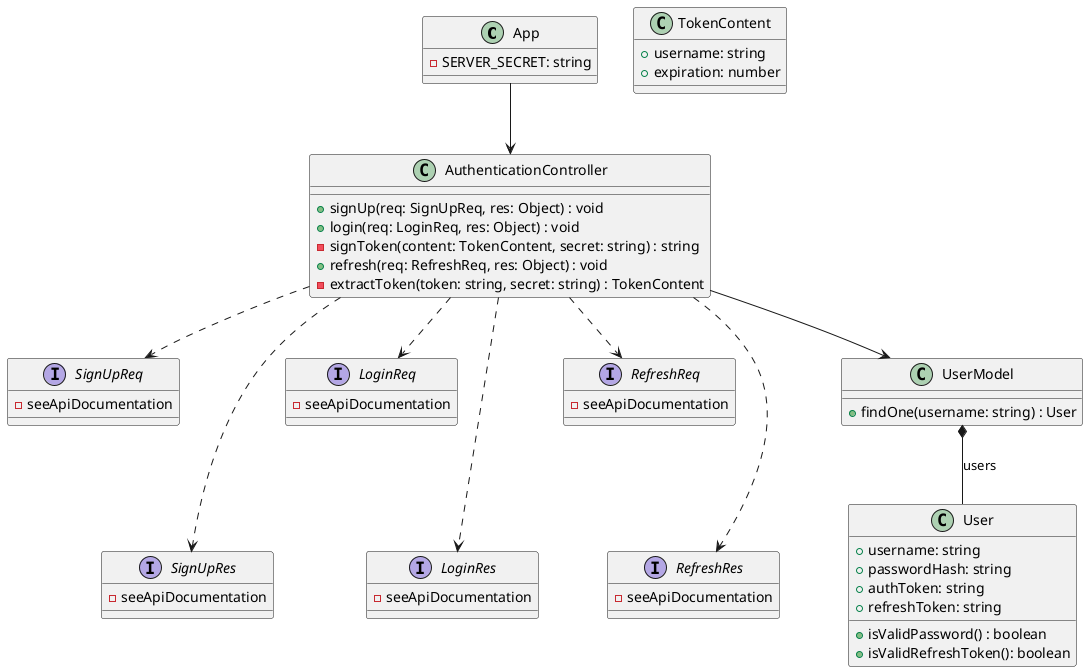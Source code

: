 @startuml ExpressAppAuth

class App {
    -SERVER_SECRET: string
}

class TokenContent {
    +username: string
    +expiration: number
}

class AuthenticationController {
    +signUp(req: SignUpReq, res: Object) : void
    +login(req: LoginReq, res: Object) : void
    -signToken(content: TokenContent, secret: string) : string
    +refresh(req: RefreshReq, res: Object) : void
    -extractToken(token: string, secret: string) : TokenContent
}

interface SignUpReq {
    -seeApiDocumentation
}
interface SignUpRes {
    -seeApiDocumentation
}
SignUpReq -[hidden]-> SignUpRes

interface LoginReq {
    -seeApiDocumentation
}
interface LoginRes {
    -seeApiDocumentation
}
LoginReq -[hidden]-> LoginRes

interface RefreshReq {
    -seeApiDocumentation
}
interface RefreshRes {
    -seeApiDocumentation
}
RefreshReq -[hidden]-> RefreshRes

AuthenticationController ..> SignUpReq
AuthenticationController ..> SignUpRes
AuthenticationController ..> LoginReq
AuthenticationController ..> LoginRes
AuthenticationController ..> RefreshReq
AuthenticationController ..> RefreshRes

App --> AuthenticationController

class UserModel {
    +findOne(username: string) : User
}

AuthenticationController --> UserModel

class User {
    +username: string
    +passwordHash: string
    +authToken: string
    +refreshToken: string
    +isValidPassword() : boolean
    +isValidRefreshToken(): boolean
}

UserModel *-- User : users

@enduml